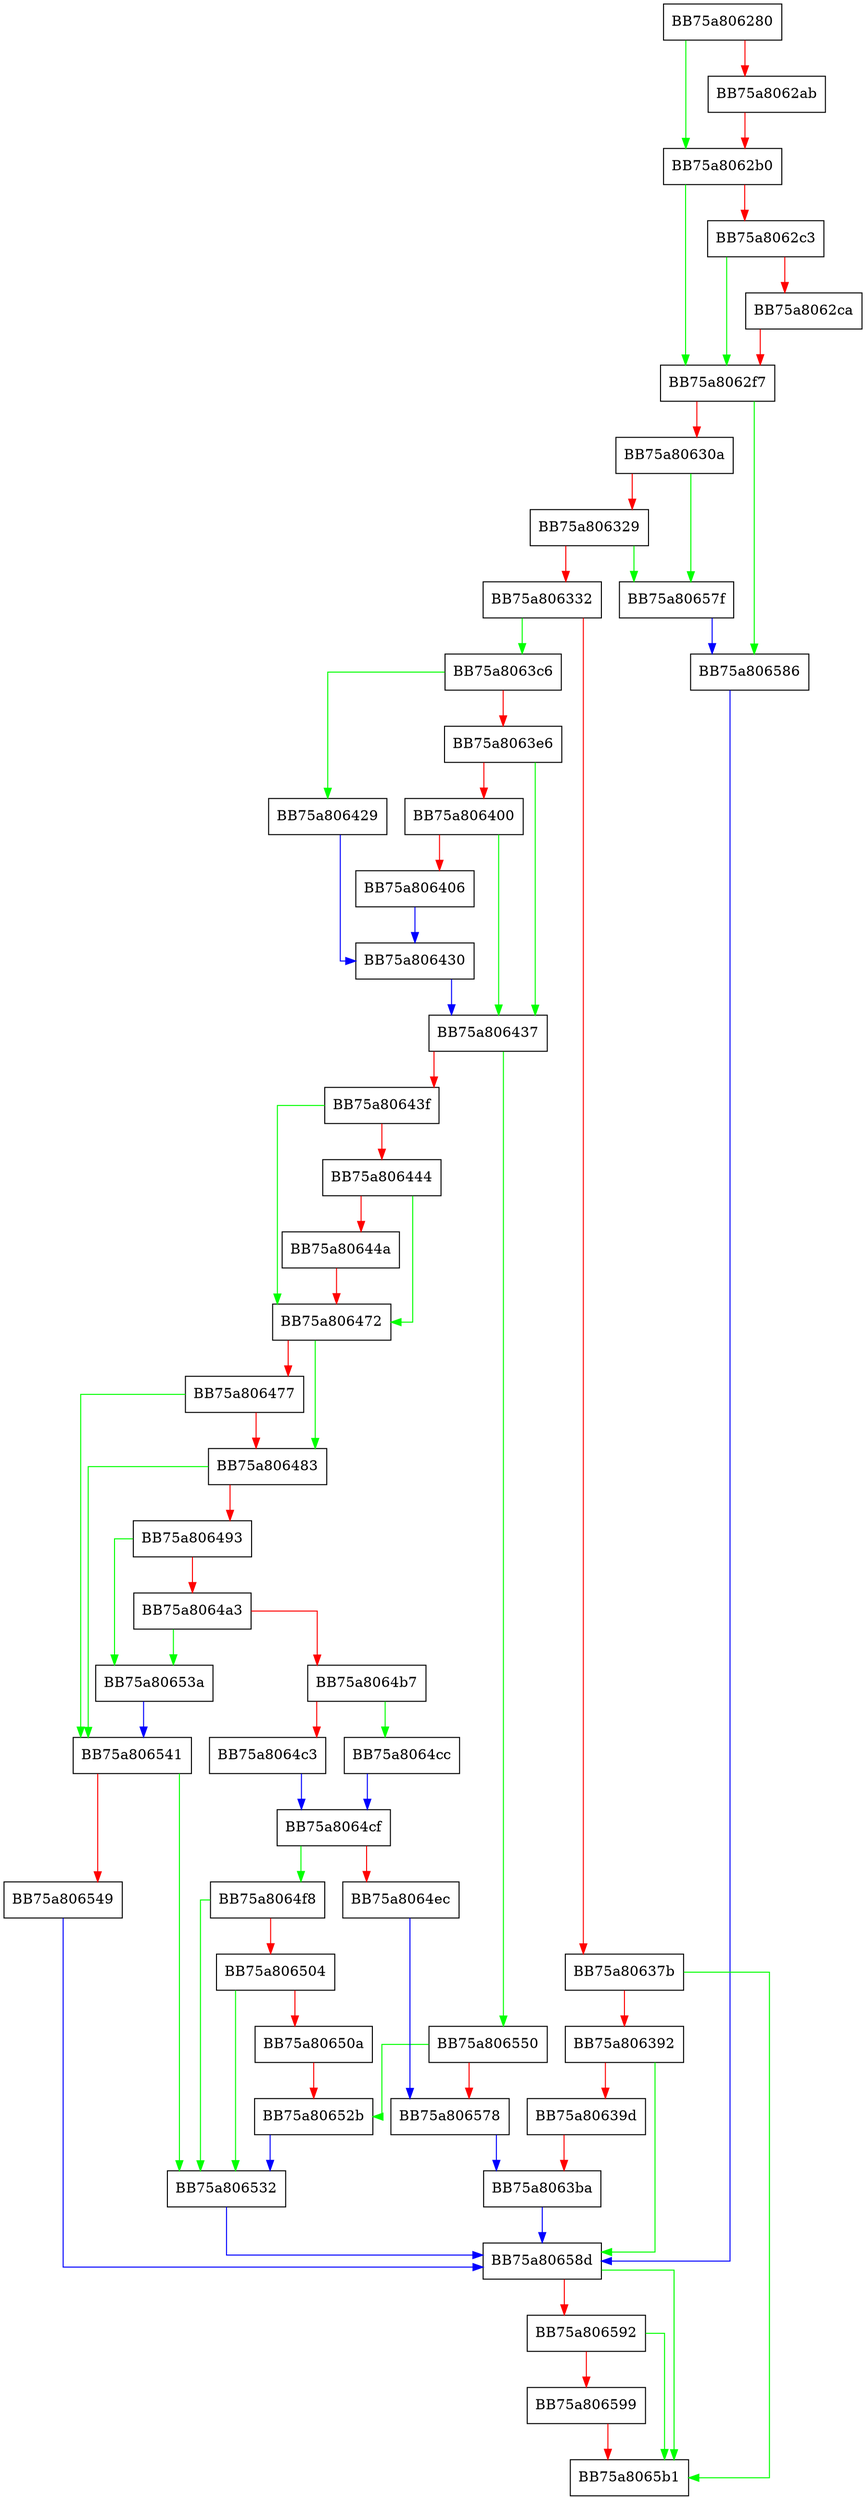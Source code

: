 digraph RenameFile {
  node [shape="box"];
  graph [splines=ortho];
  BB75a806280 -> BB75a8062b0 [color="green"];
  BB75a806280 -> BB75a8062ab [color="red"];
  BB75a8062ab -> BB75a8062b0 [color="red"];
  BB75a8062b0 -> BB75a8062f7 [color="green"];
  BB75a8062b0 -> BB75a8062c3 [color="red"];
  BB75a8062c3 -> BB75a8062f7 [color="green"];
  BB75a8062c3 -> BB75a8062ca [color="red"];
  BB75a8062ca -> BB75a8062f7 [color="red"];
  BB75a8062f7 -> BB75a806586 [color="green"];
  BB75a8062f7 -> BB75a80630a [color="red"];
  BB75a80630a -> BB75a80657f [color="green"];
  BB75a80630a -> BB75a806329 [color="red"];
  BB75a806329 -> BB75a80657f [color="green"];
  BB75a806329 -> BB75a806332 [color="red"];
  BB75a806332 -> BB75a8063c6 [color="green"];
  BB75a806332 -> BB75a80637b [color="red"];
  BB75a80637b -> BB75a8065b1 [color="green"];
  BB75a80637b -> BB75a806392 [color="red"];
  BB75a806392 -> BB75a80658d [color="green"];
  BB75a806392 -> BB75a80639d [color="red"];
  BB75a80639d -> BB75a8063ba [color="red"];
  BB75a8063ba -> BB75a80658d [color="blue"];
  BB75a8063c6 -> BB75a806429 [color="green"];
  BB75a8063c6 -> BB75a8063e6 [color="red"];
  BB75a8063e6 -> BB75a806437 [color="green"];
  BB75a8063e6 -> BB75a806400 [color="red"];
  BB75a806400 -> BB75a806437 [color="green"];
  BB75a806400 -> BB75a806406 [color="red"];
  BB75a806406 -> BB75a806430 [color="blue"];
  BB75a806429 -> BB75a806430 [color="blue"];
  BB75a806430 -> BB75a806437 [color="blue"];
  BB75a806437 -> BB75a806550 [color="green"];
  BB75a806437 -> BB75a80643f [color="red"];
  BB75a80643f -> BB75a806472 [color="green"];
  BB75a80643f -> BB75a806444 [color="red"];
  BB75a806444 -> BB75a806472 [color="green"];
  BB75a806444 -> BB75a80644a [color="red"];
  BB75a80644a -> BB75a806472 [color="red"];
  BB75a806472 -> BB75a806483 [color="green"];
  BB75a806472 -> BB75a806477 [color="red"];
  BB75a806477 -> BB75a806541 [color="green"];
  BB75a806477 -> BB75a806483 [color="red"];
  BB75a806483 -> BB75a806541 [color="green"];
  BB75a806483 -> BB75a806493 [color="red"];
  BB75a806493 -> BB75a80653a [color="green"];
  BB75a806493 -> BB75a8064a3 [color="red"];
  BB75a8064a3 -> BB75a80653a [color="green"];
  BB75a8064a3 -> BB75a8064b7 [color="red"];
  BB75a8064b7 -> BB75a8064cc [color="green"];
  BB75a8064b7 -> BB75a8064c3 [color="red"];
  BB75a8064c3 -> BB75a8064cf [color="blue"];
  BB75a8064cc -> BB75a8064cf [color="blue"];
  BB75a8064cf -> BB75a8064f8 [color="green"];
  BB75a8064cf -> BB75a8064ec [color="red"];
  BB75a8064ec -> BB75a806578 [color="blue"];
  BB75a8064f8 -> BB75a806532 [color="green"];
  BB75a8064f8 -> BB75a806504 [color="red"];
  BB75a806504 -> BB75a806532 [color="green"];
  BB75a806504 -> BB75a80650a [color="red"];
  BB75a80650a -> BB75a80652b [color="red"];
  BB75a80652b -> BB75a806532 [color="blue"];
  BB75a806532 -> BB75a80658d [color="blue"];
  BB75a80653a -> BB75a806541 [color="blue"];
  BB75a806541 -> BB75a806532 [color="green"];
  BB75a806541 -> BB75a806549 [color="red"];
  BB75a806549 -> BB75a80658d [color="blue"];
  BB75a806550 -> BB75a80652b [color="green"];
  BB75a806550 -> BB75a806578 [color="red"];
  BB75a806578 -> BB75a8063ba [color="blue"];
  BB75a80657f -> BB75a806586 [color="blue"];
  BB75a806586 -> BB75a80658d [color="blue"];
  BB75a80658d -> BB75a8065b1 [color="green"];
  BB75a80658d -> BB75a806592 [color="red"];
  BB75a806592 -> BB75a8065b1 [color="green"];
  BB75a806592 -> BB75a806599 [color="red"];
  BB75a806599 -> BB75a8065b1 [color="red"];
}
